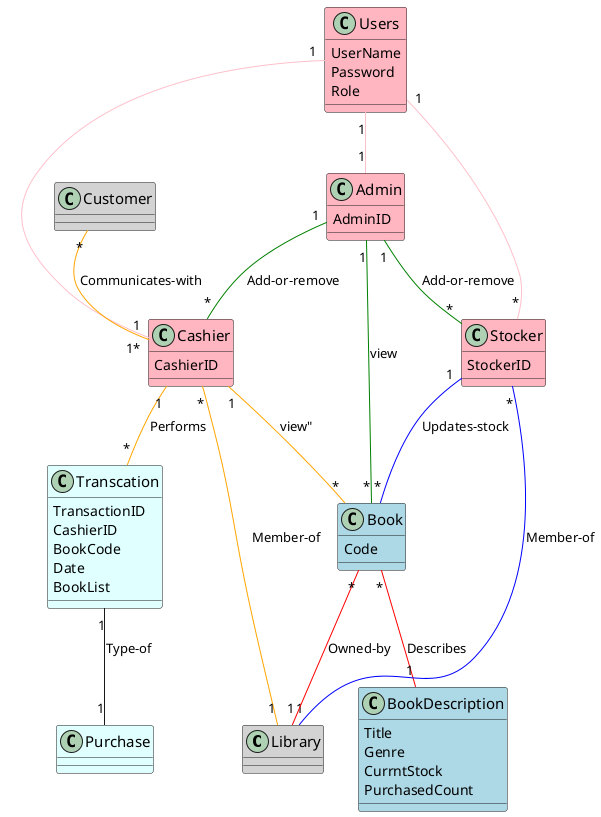 @startuml

class Library #LightGray{

}

class Users #LightPink{
UserName
Password
Role


}

class Cashier #LightPink{
CashierID

}

class Stocker #LightPink{
StockerID
}

class Admin #LightPink{
AdminID
}

class Book #LightBlue  {
Code
}

class BookDescription #LightBlue   {
Title
Genre
CurrntStock
PurchasedCount
}

class Transcation #LightCyan{
TransactionID
CashierID
BookCode
Date
BookList
}

class Purchase #LightCyan{
}

class Customer #LightGray{

}



Users "1" -- "1" Cashier #pink
Users "1" -- "*" Stocker #pink
Users "1" -- "1" Admin  #pink

Stocker "1" -- "*" Book #blue:"Updates-stock"
Admin "1" -- "*" Cashier #green : "Add-or-remove"
Admin "1" -- "*" Stocker #green: "Add-or-remove"
Cashier "1" -- "*" Transcation #orange: "Performs"
Admin "1" -- "*" Book #green: "view"
Cashier"1" -- "*" Book #orange: "view""
Book "*" -- "1" BookDescription #red: "Describes"
Cashier"*" -- "1" Library #orange: "Member-of"
Stocker"*" -- "1" Library #blue : "Member-of"
Customer"*" -- "1*" Cashier #orange: "Communicates-with "
Book"*" -- "1" Library#red: "Owned-by"
Transcation"1" -- "1" Purchase : "Type-of"


skinparam class {
FontName Times New Roman
FontSize 15
 }




@enduml